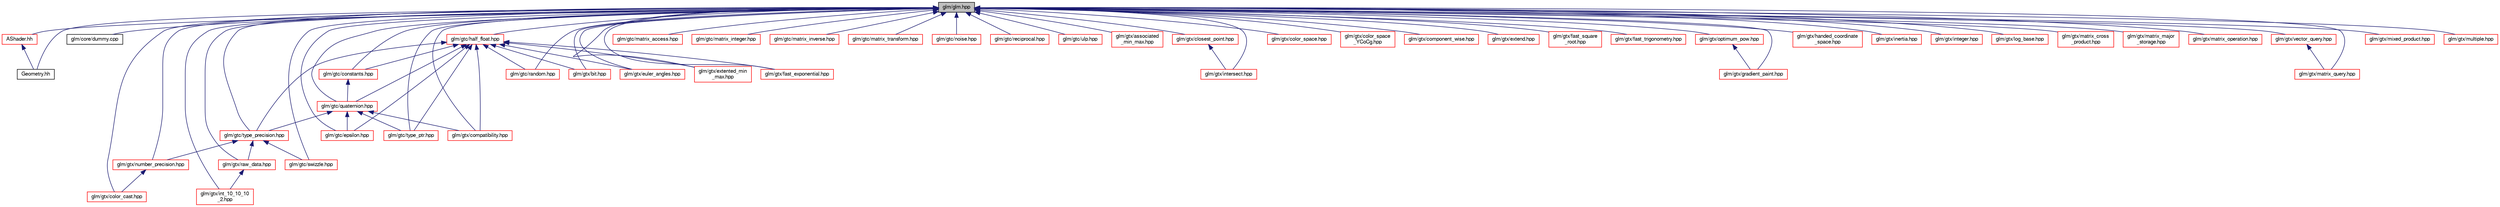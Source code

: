 digraph "glm/glm.hpp"
{
  edge [fontname="FreeSans",fontsize="10",labelfontname="FreeSans",labelfontsize="10"];
  node [fontname="FreeSans",fontsize="10",shape=record];
  Node1 [label="glm/glm.hpp",height=0.2,width=0.4,color="black", fillcolor="grey75", style="filled" fontcolor="black"];
  Node1 -> Node2 [dir="back",color="midnightblue",fontsize="10",style="solid",fontname="FreeSans"];
  Node2 [label="AShader.hh",height=0.2,width=0.4,color="red", fillcolor="white", style="filled",URL="$db/dd6/_a_shader_8hh.html"];
  Node2 -> Node3 [dir="back",color="midnightblue",fontsize="10",style="solid",fontname="FreeSans"];
  Node3 [label="Geometry.hh",height=0.2,width=0.4,color="black", fillcolor="white", style="filled",URL="$df/d17/_geometry_8hh.html"];
  Node1 -> Node3 [dir="back",color="midnightblue",fontsize="10",style="solid",fontname="FreeSans"];
  Node1 -> Node4 [dir="back",color="midnightblue",fontsize="10",style="solid",fontname="FreeSans"];
  Node4 [label="glm/core/dummy.cpp",height=0.2,width=0.4,color="black", fillcolor="white", style="filled",URL="$d4/d05/dummy_8cpp.html"];
  Node1 -> Node5 [dir="back",color="midnightblue",fontsize="10",style="solid",fontname="FreeSans"];
  Node5 [label="glm/gtc/constants.hpp",height=0.2,width=0.4,color="red", fillcolor="white", style="filled",URL="$d7/de3/gtc_2constants_8hpp.html"];
  Node5 -> Node6 [dir="back",color="midnightblue",fontsize="10",style="solid",fontname="FreeSans"];
  Node6 [label="glm/gtc/quaternion.hpp",height=0.2,width=0.4,color="red", fillcolor="white", style="filled",URL="$df/d26/gtc_2quaternion_8hpp.html"];
  Node6 -> Node7 [dir="back",color="midnightblue",fontsize="10",style="solid",fontname="FreeSans"];
  Node7 [label="glm/gtc/epsilon.hpp",height=0.2,width=0.4,color="red", fillcolor="white", style="filled",URL="$d6/d47/gtc_2epsilon_8hpp.html"];
  Node6 -> Node8 [dir="back",color="midnightblue",fontsize="10",style="solid",fontname="FreeSans"];
  Node8 [label="glm/gtc/type_precision.hpp",height=0.2,width=0.4,color="red", fillcolor="white", style="filled",URL="$db/d7b/type__precision_8hpp.html"];
  Node8 -> Node9 [dir="back",color="midnightblue",fontsize="10",style="solid",fontname="FreeSans"];
  Node9 [label="glm/gtc/swizzle.hpp",height=0.2,width=0.4,color="red", fillcolor="white", style="filled",URL="$dc/d47/swizzle_8hpp.html"];
  Node8 -> Node10 [dir="back",color="midnightblue",fontsize="10",style="solid",fontname="FreeSans"];
  Node10 [label="glm/gtx/number_precision.hpp",height=0.2,width=0.4,color="red", fillcolor="white", style="filled",URL="$d6/d65/number__precision_8hpp.html"];
  Node10 -> Node11 [dir="back",color="midnightblue",fontsize="10",style="solid",fontname="FreeSans"];
  Node11 [label="glm/gtx/color_cast.hpp",height=0.2,width=0.4,color="red", fillcolor="white", style="filled",URL="$d1/db5/color__cast_8hpp.html"];
  Node8 -> Node12 [dir="back",color="midnightblue",fontsize="10",style="solid",fontname="FreeSans"];
  Node12 [label="glm/gtx/raw_data.hpp",height=0.2,width=0.4,color="red", fillcolor="white", style="filled",URL="$d8/db3/raw__data_8hpp.html"];
  Node12 -> Node13 [dir="back",color="midnightblue",fontsize="10",style="solid",fontname="FreeSans"];
  Node13 [label="glm/gtx/int_10_10_10\l_2.hpp",height=0.2,width=0.4,color="red", fillcolor="white", style="filled",URL="$db/d10/int__10__10__10__2_8hpp.html"];
  Node6 -> Node14 [dir="back",color="midnightblue",fontsize="10",style="solid",fontname="FreeSans"];
  Node14 [label="glm/gtc/type_ptr.hpp",height=0.2,width=0.4,color="red", fillcolor="white", style="filled",URL="$d9/d94/type__ptr_8hpp.html"];
  Node6 -> Node15 [dir="back",color="midnightblue",fontsize="10",style="solid",fontname="FreeSans"];
  Node15 [label="glm/gtx/compatibility.hpp",height=0.2,width=0.4,color="red", fillcolor="white", style="filled",URL="$dd/d80/compatibility_8hpp.html"];
  Node1 -> Node16 [dir="back",color="midnightblue",fontsize="10",style="solid",fontname="FreeSans"];
  Node16 [label="glm/gtc/half_float.hpp",height=0.2,width=0.4,color="red", fillcolor="white", style="filled",URL="$d4/dbb/half__float_8hpp.html"];
  Node16 -> Node5 [dir="back",color="midnightblue",fontsize="10",style="solid",fontname="FreeSans"];
  Node16 -> Node7 [dir="back",color="midnightblue",fontsize="10",style="solid",fontname="FreeSans"];
  Node16 -> Node6 [dir="back",color="midnightblue",fontsize="10",style="solid",fontname="FreeSans"];
  Node16 -> Node17 [dir="back",color="midnightblue",fontsize="10",style="solid",fontname="FreeSans"];
  Node17 [label="glm/gtc/random.hpp",height=0.2,width=0.4,color="red", fillcolor="white", style="filled",URL="$db/dec/gtc_2random_8hpp.html"];
  Node16 -> Node8 [dir="back",color="midnightblue",fontsize="10",style="solid",fontname="FreeSans"];
  Node16 -> Node14 [dir="back",color="midnightblue",fontsize="10",style="solid",fontname="FreeSans"];
  Node16 -> Node18 [dir="back",color="midnightblue",fontsize="10",style="solid",fontname="FreeSans"];
  Node18 [label="glm/gtx/bit.hpp",height=0.2,width=0.4,color="red", fillcolor="white", style="filled",URL="$d3/d51/bit_8hpp.html"];
  Node16 -> Node15 [dir="back",color="midnightblue",fontsize="10",style="solid",fontname="FreeSans"];
  Node16 -> Node19 [dir="back",color="midnightblue",fontsize="10",style="solid",fontname="FreeSans"];
  Node19 [label="glm/gtx/euler_angles.hpp",height=0.2,width=0.4,color="red", fillcolor="white", style="filled",URL="$d0/dd4/euler__angles_8hpp.html"];
  Node16 -> Node20 [dir="back",color="midnightblue",fontsize="10",style="solid",fontname="FreeSans"];
  Node20 [label="glm/gtx/extented_min\l_max.hpp",height=0.2,width=0.4,color="red", fillcolor="white", style="filled",URL="$d6/d72/extented__min__max_8hpp.html"];
  Node16 -> Node21 [dir="back",color="midnightblue",fontsize="10",style="solid",fontname="FreeSans"];
  Node21 [label="glm/gtx/fast_exponential.hpp",height=0.2,width=0.4,color="red", fillcolor="white", style="filled",URL="$d1/d2c/fast__exponential_8hpp.html"];
  Node1 -> Node7 [dir="back",color="midnightblue",fontsize="10",style="solid",fontname="FreeSans"];
  Node1 -> Node6 [dir="back",color="midnightblue",fontsize="10",style="solid",fontname="FreeSans"];
  Node1 -> Node22 [dir="back",color="midnightblue",fontsize="10",style="solid",fontname="FreeSans"];
  Node22 [label="glm/gtc/matrix_access.hpp",height=0.2,width=0.4,color="red", fillcolor="white", style="filled",URL="$de/dd6/matrix__access_8hpp.html"];
  Node1 -> Node23 [dir="back",color="midnightblue",fontsize="10",style="solid",fontname="FreeSans"];
  Node23 [label="glm/gtc/matrix_integer.hpp",height=0.2,width=0.4,color="red", fillcolor="white", style="filled",URL="$d9/db3/matrix__integer_8hpp.html"];
  Node1 -> Node24 [dir="back",color="midnightblue",fontsize="10",style="solid",fontname="FreeSans"];
  Node24 [label="glm/gtc/matrix_inverse.hpp",height=0.2,width=0.4,color="red", fillcolor="white", style="filled",URL="$d4/d82/matrix__inverse_8hpp.html"];
  Node1 -> Node25 [dir="back",color="midnightblue",fontsize="10",style="solid",fontname="FreeSans"];
  Node25 [label="glm/gtc/matrix_transform.hpp",height=0.2,width=0.4,color="red", fillcolor="white", style="filled",URL="$d3/d3f/matrix__transform_8hpp.html"];
  Node1 -> Node26 [dir="back",color="midnightblue",fontsize="10",style="solid",fontname="FreeSans"];
  Node26 [label="glm/gtc/noise.hpp",height=0.2,width=0.4,color="red", fillcolor="white", style="filled",URL="$dd/dd2/gtc_2noise_8hpp.html"];
  Node1 -> Node17 [dir="back",color="midnightblue",fontsize="10",style="solid",fontname="FreeSans"];
  Node1 -> Node27 [dir="back",color="midnightblue",fontsize="10",style="solid",fontname="FreeSans"];
  Node27 [label="glm/gtc/reciprocal.hpp",height=0.2,width=0.4,color="red", fillcolor="white", style="filled",URL="$d7/d19/gtc_2reciprocal_8hpp.html"];
  Node1 -> Node9 [dir="back",color="midnightblue",fontsize="10",style="solid",fontname="FreeSans"];
  Node1 -> Node8 [dir="back",color="midnightblue",fontsize="10",style="solid",fontname="FreeSans"];
  Node1 -> Node14 [dir="back",color="midnightblue",fontsize="10",style="solid",fontname="FreeSans"];
  Node1 -> Node28 [dir="back",color="midnightblue",fontsize="10",style="solid",fontname="FreeSans"];
  Node28 [label="glm/gtc/ulp.hpp",height=0.2,width=0.4,color="red", fillcolor="white", style="filled",URL="$dd/dfa/gtc_2ulp_8hpp.html"];
  Node1 -> Node29 [dir="back",color="midnightblue",fontsize="10",style="solid",fontname="FreeSans"];
  Node29 [label="glm/gtx/associated\l_min_max.hpp",height=0.2,width=0.4,color="red", fillcolor="white", style="filled",URL="$d0/d32/associated__min__max_8hpp.html"];
  Node1 -> Node18 [dir="back",color="midnightblue",fontsize="10",style="solid",fontname="FreeSans"];
  Node1 -> Node30 [dir="back",color="midnightblue",fontsize="10",style="solid",fontname="FreeSans"];
  Node30 [label="glm/gtx/closest_point.hpp",height=0.2,width=0.4,color="red", fillcolor="white", style="filled",URL="$d1/d31/closest__point_8hpp.html"];
  Node30 -> Node31 [dir="back",color="midnightblue",fontsize="10",style="solid",fontname="FreeSans"];
  Node31 [label="glm/gtx/intersect.hpp",height=0.2,width=0.4,color="red", fillcolor="white", style="filled",URL="$d7/d8f/intersect_8hpp.html"];
  Node1 -> Node11 [dir="back",color="midnightblue",fontsize="10",style="solid",fontname="FreeSans"];
  Node1 -> Node10 [dir="back",color="midnightblue",fontsize="10",style="solid",fontname="FreeSans"];
  Node1 -> Node32 [dir="back",color="midnightblue",fontsize="10",style="solid",fontname="FreeSans"];
  Node32 [label="glm/gtx/color_space.hpp",height=0.2,width=0.4,color="red", fillcolor="white", style="filled",URL="$d8/d7c/color__space_8hpp.html"];
  Node1 -> Node33 [dir="back",color="midnightblue",fontsize="10",style="solid",fontname="FreeSans"];
  Node33 [label="glm/gtx/color_space\l_YCoCg.hpp",height=0.2,width=0.4,color="red", fillcolor="white", style="filled",URL="$df/d5b/color__space___y_co_cg_8hpp.html"];
  Node1 -> Node15 [dir="back",color="midnightblue",fontsize="10",style="solid",fontname="FreeSans"];
  Node1 -> Node34 [dir="back",color="midnightblue",fontsize="10",style="solid",fontname="FreeSans"];
  Node34 [label="glm/gtx/component_wise.hpp",height=0.2,width=0.4,color="red", fillcolor="white", style="filled",URL="$d0/d5a/component__wise_8hpp.html"];
  Node1 -> Node19 [dir="back",color="midnightblue",fontsize="10",style="solid",fontname="FreeSans"];
  Node1 -> Node35 [dir="back",color="midnightblue",fontsize="10",style="solid",fontname="FreeSans"];
  Node35 [label="glm/gtx/extend.hpp",height=0.2,width=0.4,color="red", fillcolor="white", style="filled",URL="$d2/d11/extend_8hpp.html"];
  Node1 -> Node20 [dir="back",color="midnightblue",fontsize="10",style="solid",fontname="FreeSans"];
  Node1 -> Node21 [dir="back",color="midnightblue",fontsize="10",style="solid",fontname="FreeSans"];
  Node1 -> Node36 [dir="back",color="midnightblue",fontsize="10",style="solid",fontname="FreeSans"];
  Node36 [label="glm/gtx/fast_square\l_root.hpp",height=0.2,width=0.4,color="red", fillcolor="white", style="filled",URL="$dd/d32/fast__square__root_8hpp.html"];
  Node1 -> Node37 [dir="back",color="midnightblue",fontsize="10",style="solid",fontname="FreeSans"];
  Node37 [label="glm/gtx/fast_trigonometry.hpp",height=0.2,width=0.4,color="red", fillcolor="white", style="filled",URL="$de/d8f/fast__trigonometry_8hpp.html"];
  Node1 -> Node38 [dir="back",color="midnightblue",fontsize="10",style="solid",fontname="FreeSans"];
  Node38 [label="glm/gtx/gradient_paint.hpp",height=0.2,width=0.4,color="red", fillcolor="white", style="filled",URL="$dd/de9/gradient__paint_8hpp.html"];
  Node1 -> Node39 [dir="back",color="midnightblue",fontsize="10",style="solid",fontname="FreeSans"];
  Node39 [label="glm/gtx/optimum_pow.hpp",height=0.2,width=0.4,color="red", fillcolor="white", style="filled",URL="$df/d49/optimum__pow_8hpp.html"];
  Node39 -> Node38 [dir="back",color="midnightblue",fontsize="10",style="solid",fontname="FreeSans"];
  Node1 -> Node40 [dir="back",color="midnightblue",fontsize="10",style="solid",fontname="FreeSans"];
  Node40 [label="glm/gtx/handed_coordinate\l_space.hpp",height=0.2,width=0.4,color="red", fillcolor="white", style="filled",URL="$da/d0f/handed__coordinate__space_8hpp.html"];
  Node1 -> Node41 [dir="back",color="midnightblue",fontsize="10",style="solid",fontname="FreeSans"];
  Node41 [label="glm/gtx/inertia.hpp",height=0.2,width=0.4,color="red", fillcolor="white", style="filled",URL="$d7/dd5/inertia_8hpp.html"];
  Node1 -> Node13 [dir="back",color="midnightblue",fontsize="10",style="solid",fontname="FreeSans"];
  Node1 -> Node12 [dir="back",color="midnightblue",fontsize="10",style="solid",fontname="FreeSans"];
  Node1 -> Node42 [dir="back",color="midnightblue",fontsize="10",style="solid",fontname="FreeSans"];
  Node42 [label="glm/gtx/integer.hpp",height=0.2,width=0.4,color="red", fillcolor="white", style="filled",URL="$d0/dad/integer_8hpp.html"];
  Node1 -> Node31 [dir="back",color="midnightblue",fontsize="10",style="solid",fontname="FreeSans"];
  Node1 -> Node43 [dir="back",color="midnightblue",fontsize="10",style="solid",fontname="FreeSans"];
  Node43 [label="glm/gtx/log_base.hpp",height=0.2,width=0.4,color="red", fillcolor="white", style="filled",URL="$d0/d7a/log__base_8hpp.html"];
  Node1 -> Node44 [dir="back",color="midnightblue",fontsize="10",style="solid",fontname="FreeSans"];
  Node44 [label="glm/gtx/matrix_cross\l_product.hpp",height=0.2,width=0.4,color="red", fillcolor="white", style="filled",URL="$dc/d19/matrix__cross__product_8hpp.html"];
  Node1 -> Node45 [dir="back",color="midnightblue",fontsize="10",style="solid",fontname="FreeSans"];
  Node45 [label="glm/gtx/matrix_major\l_storage.hpp",height=0.2,width=0.4,color="red", fillcolor="white", style="filled",URL="$d9/dda/matrix__major__storage_8hpp.html"];
  Node1 -> Node46 [dir="back",color="midnightblue",fontsize="10",style="solid",fontname="FreeSans"];
  Node46 [label="glm/gtx/matrix_operation.hpp",height=0.2,width=0.4,color="red", fillcolor="white", style="filled",URL="$d8/d77/matrix__operation_8hpp.html"];
  Node1 -> Node47 [dir="back",color="midnightblue",fontsize="10",style="solid",fontname="FreeSans"];
  Node47 [label="glm/gtx/matrix_query.hpp",height=0.2,width=0.4,color="red", fillcolor="white", style="filled",URL="$dd/d17/matrix__query_8hpp.html"];
  Node1 -> Node48 [dir="back",color="midnightblue",fontsize="10",style="solid",fontname="FreeSans"];
  Node48 [label="glm/gtx/vector_query.hpp",height=0.2,width=0.4,color="red", fillcolor="white", style="filled",URL="$d9/da2/vector__query_8hpp.html"];
  Node48 -> Node47 [dir="back",color="midnightblue",fontsize="10",style="solid",fontname="FreeSans"];
  Node1 -> Node49 [dir="back",color="midnightblue",fontsize="10",style="solid",fontname="FreeSans"];
  Node49 [label="glm/gtx/mixed_product.hpp",height=0.2,width=0.4,color="red", fillcolor="white", style="filled",URL="$dc/db9/mixed__product_8hpp.html"];
  Node1 -> Node50 [dir="back",color="midnightblue",fontsize="10",style="solid",fontname="FreeSans"];
  Node50 [label="glm/gtx/multiple.hpp",height=0.2,width=0.4,color="red", fillcolor="white", style="filled",URL="$dc/dc8/multiple_8hpp.html"];
}
